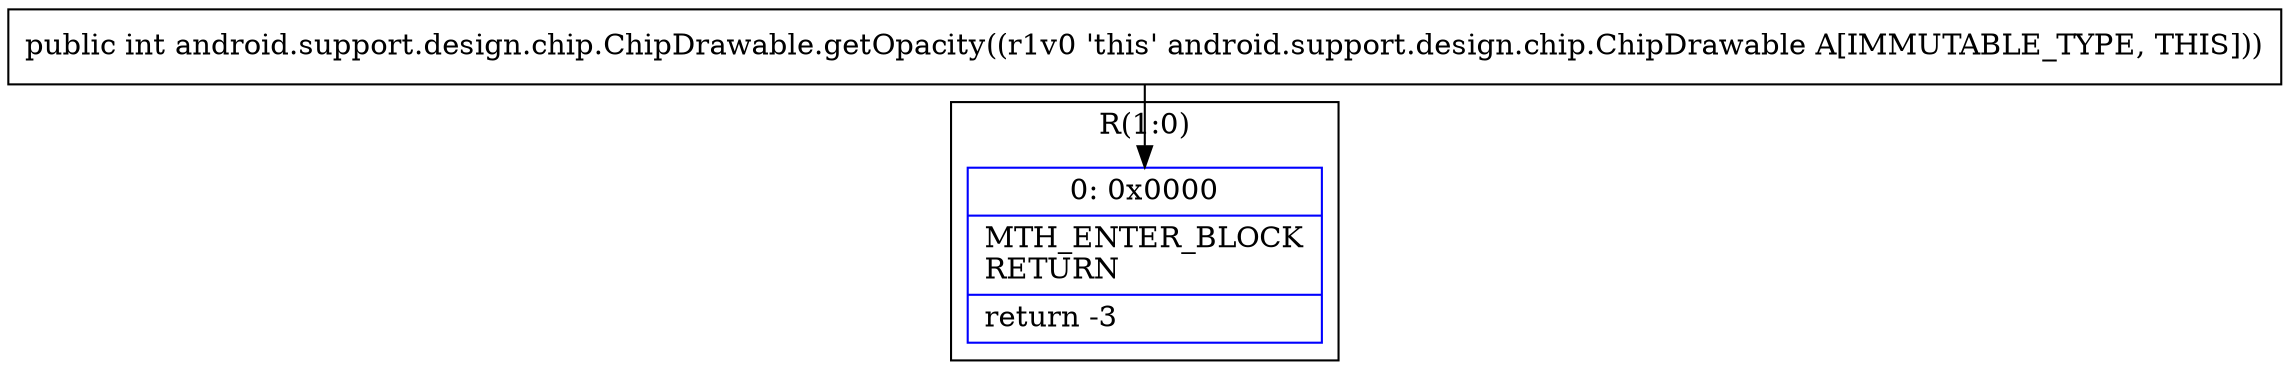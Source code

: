 digraph "CFG forandroid.support.design.chip.ChipDrawable.getOpacity()I" {
subgraph cluster_Region_1784335614 {
label = "R(1:0)";
node [shape=record,color=blue];
Node_0 [shape=record,label="{0\:\ 0x0000|MTH_ENTER_BLOCK\lRETURN\l|return \-3\l}"];
}
MethodNode[shape=record,label="{public int android.support.design.chip.ChipDrawable.getOpacity((r1v0 'this' android.support.design.chip.ChipDrawable A[IMMUTABLE_TYPE, THIS])) }"];
MethodNode -> Node_0;
}

